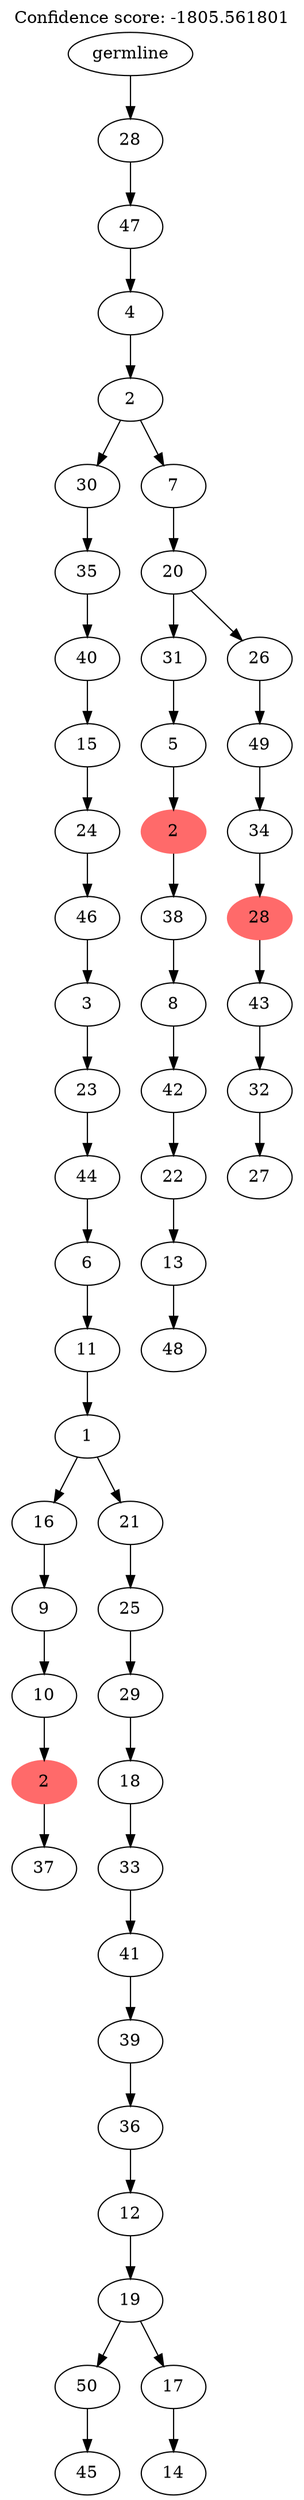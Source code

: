 digraph g {
	"52" -> "53";
	"53" [label="37"];
	"51" -> "52";
	"52" [color=indianred1, style=filled, label="2"];
	"50" -> "51";
	"51" [label="10"];
	"49" -> "50";
	"50" [label="9"];
	"47" -> "48";
	"48" [label="45"];
	"45" -> "46";
	"46" [label="14"];
	"44" -> "45";
	"45" [label="17"];
	"44" -> "47";
	"47" [label="50"];
	"43" -> "44";
	"44" [label="19"];
	"42" -> "43";
	"43" [label="12"];
	"41" -> "42";
	"42" [label="36"];
	"40" -> "41";
	"41" [label="39"];
	"39" -> "40";
	"40" [label="41"];
	"38" -> "39";
	"39" [label="33"];
	"37" -> "38";
	"38" [label="18"];
	"36" -> "37";
	"37" [label="29"];
	"35" -> "36";
	"36" [label="25"];
	"34" -> "35";
	"35" [label="21"];
	"34" -> "49";
	"49" [label="16"];
	"33" -> "34";
	"34" [label="1"];
	"32" -> "33";
	"33" [label="11"];
	"31" -> "32";
	"32" [label="6"];
	"30" -> "31";
	"31" [label="44"];
	"29" -> "30";
	"30" [label="23"];
	"28" -> "29";
	"29" [label="3"];
	"27" -> "28";
	"28" [label="46"];
	"26" -> "27";
	"27" [label="24"];
	"25" -> "26";
	"26" [label="15"];
	"24" -> "25";
	"25" [label="40"];
	"23" -> "24";
	"24" [label="35"];
	"21" -> "22";
	"22" [label="48"];
	"20" -> "21";
	"21" [label="13"];
	"19" -> "20";
	"20" [label="22"];
	"18" -> "19";
	"19" [label="42"];
	"17" -> "18";
	"18" [label="8"];
	"16" -> "17";
	"17" [label="38"];
	"15" -> "16";
	"16" [color=indianred1, style=filled, label="2"];
	"14" -> "15";
	"15" [label="5"];
	"12" -> "13";
	"13" [label="27"];
	"11" -> "12";
	"12" [label="32"];
	"10" -> "11";
	"11" [label="43"];
	"9" -> "10";
	"10" [color=indianred1, style=filled, label="28"];
	"8" -> "9";
	"9" [label="34"];
	"7" -> "8";
	"8" [label="49"];
	"6" -> "7";
	"7" [label="26"];
	"6" -> "14";
	"14" [label="31"];
	"5" -> "6";
	"6" [label="20"];
	"4" -> "5";
	"5" [label="7"];
	"4" -> "23";
	"23" [label="30"];
	"3" -> "4";
	"4" [label="2"];
	"2" -> "3";
	"3" [label="4"];
	"1" -> "2";
	"2" [label="47"];
	"0" -> "1";
	"1" [label="28"];
	"0" [label="germline"];
	labelloc="t";
	label="Confidence score: -1805.561801";
}
